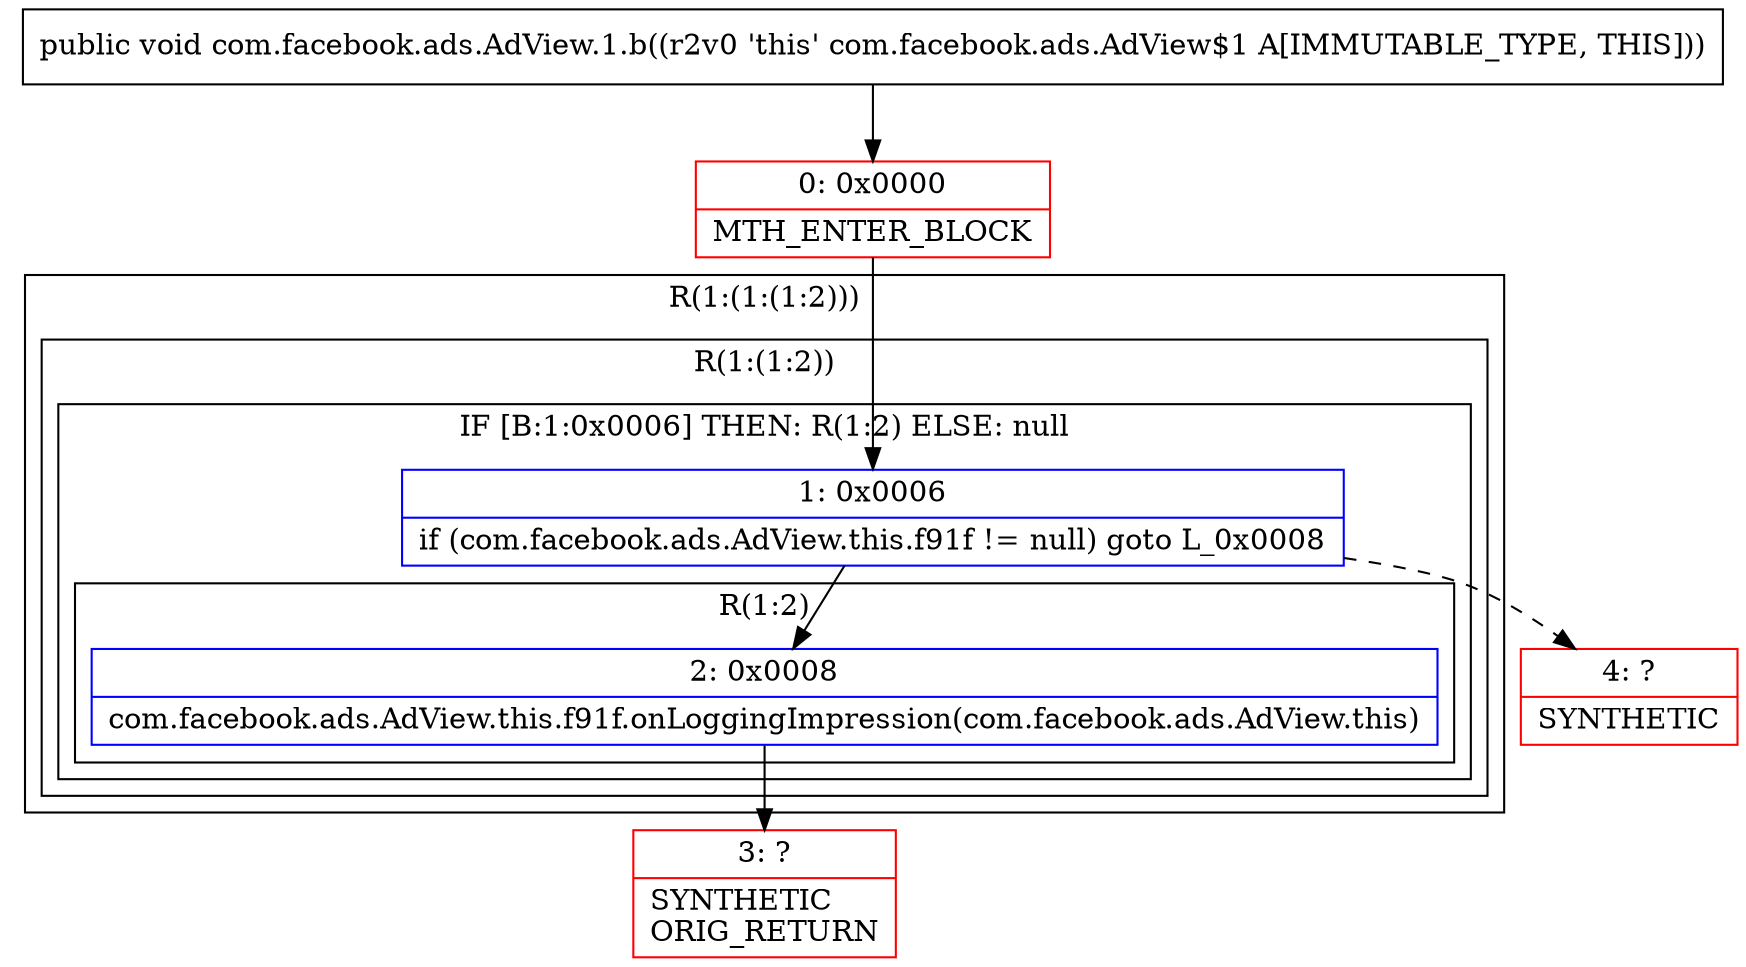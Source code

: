 digraph "CFG forcom.facebook.ads.AdView.1.b()V" {
subgraph cluster_Region_300070960 {
label = "R(1:(1:(1:2)))";
node [shape=record,color=blue];
subgraph cluster_Region_892905544 {
label = "R(1:(1:2))";
node [shape=record,color=blue];
subgraph cluster_IfRegion_1825113852 {
label = "IF [B:1:0x0006] THEN: R(1:2) ELSE: null";
node [shape=record,color=blue];
Node_1 [shape=record,label="{1\:\ 0x0006|if (com.facebook.ads.AdView.this.f91f != null) goto L_0x0008\l}"];
subgraph cluster_Region_1653028348 {
label = "R(1:2)";
node [shape=record,color=blue];
Node_2 [shape=record,label="{2\:\ 0x0008|com.facebook.ads.AdView.this.f91f.onLoggingImpression(com.facebook.ads.AdView.this)\l}"];
}
}
}
}
Node_0 [shape=record,color=red,label="{0\:\ 0x0000|MTH_ENTER_BLOCK\l}"];
Node_3 [shape=record,color=red,label="{3\:\ ?|SYNTHETIC\lORIG_RETURN\l}"];
Node_4 [shape=record,color=red,label="{4\:\ ?|SYNTHETIC\l}"];
MethodNode[shape=record,label="{public void com.facebook.ads.AdView.1.b((r2v0 'this' com.facebook.ads.AdView$1 A[IMMUTABLE_TYPE, THIS])) }"];
MethodNode -> Node_0;
Node_1 -> Node_2;
Node_1 -> Node_4[style=dashed];
Node_2 -> Node_3;
Node_0 -> Node_1;
}

